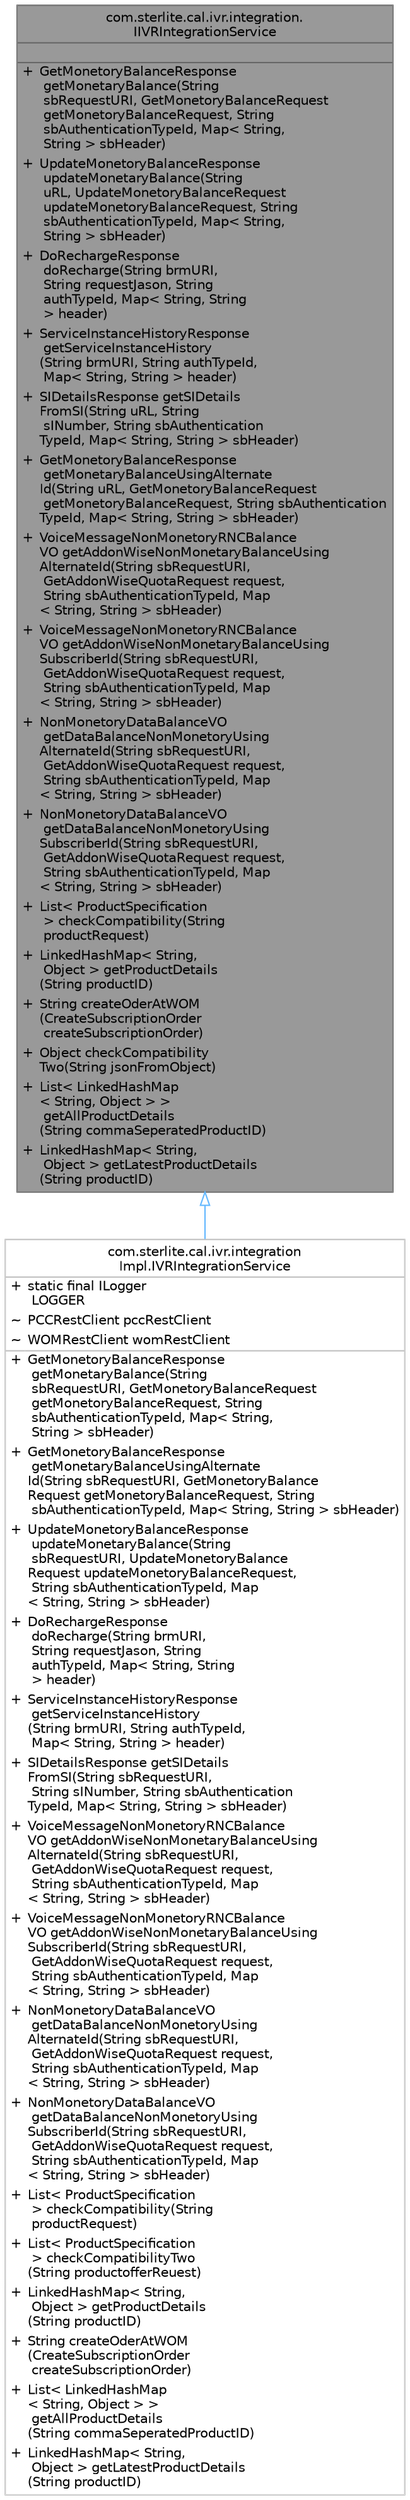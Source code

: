 digraph "com.sterlite.cal.ivr.integration.IIVRIntegrationService"
{
 // LATEX_PDF_SIZE
  bgcolor="transparent";
  edge [fontname=Helvetica,fontsize=10,labelfontname=Helvetica,labelfontsize=10];
  node [fontname=Helvetica,fontsize=10,shape=box,height=0.2,width=0.4];
  Node1 [id="Node000001",shape=plain,label=<<TABLE CELLBORDER="0" BORDER="1"><TR><TD COLSPAN="2" CELLPADDING="1" CELLSPACING="0">com.sterlite.cal.ivr.integration.<BR ALIGN="LEFT"/>IIVRIntegrationService</TD></TR>
<HR/>
<TR><TD COLSPAN="2" CELLPADDING="1" CELLSPACING="0">&nbsp;</TD></TR>
<HR/>
<TR><TD VALIGN="top" CELLPADDING="1" CELLSPACING="0">+</TD><TD VALIGN="top" ALIGN="LEFT" CELLPADDING="1" CELLSPACING="0">GetMonetoryBalanceResponse<BR ALIGN="LEFT"/> getMonetaryBalance(String<BR ALIGN="LEFT"/> sbRequestURI, GetMonetoryBalanceRequest<BR ALIGN="LEFT"/> getMonetoryBalanceRequest, String<BR ALIGN="LEFT"/> sbAuthenticationTypeId, Map&lt; String,<BR ALIGN="LEFT"/> String &gt; sbHeader)<BR ALIGN="LEFT"/></TD></TR>
<TR><TD VALIGN="top" CELLPADDING="1" CELLSPACING="0">+</TD><TD VALIGN="top" ALIGN="LEFT" CELLPADDING="1" CELLSPACING="0">UpdateMonetoryBalanceResponse<BR ALIGN="LEFT"/> updateMonetaryBalance(String<BR ALIGN="LEFT"/> uRL, UpdateMonetoryBalanceRequest<BR ALIGN="LEFT"/> updateMonetoryBalanceRequest, String<BR ALIGN="LEFT"/> sbAuthenticationTypeId, Map&lt; String,<BR ALIGN="LEFT"/> String &gt; sbHeader)<BR ALIGN="LEFT"/></TD></TR>
<TR><TD VALIGN="top" CELLPADDING="1" CELLSPACING="0">+</TD><TD VALIGN="top" ALIGN="LEFT" CELLPADDING="1" CELLSPACING="0">DoRechargeResponse<BR ALIGN="LEFT"/> doRecharge(String brmURI,<BR ALIGN="LEFT"/> String requestJason, String<BR ALIGN="LEFT"/> authTypeId, Map&lt; String, String<BR ALIGN="LEFT"/> &gt; header)<BR ALIGN="LEFT"/></TD></TR>
<TR><TD VALIGN="top" CELLPADDING="1" CELLSPACING="0">+</TD><TD VALIGN="top" ALIGN="LEFT" CELLPADDING="1" CELLSPACING="0">ServiceInstanceHistoryResponse<BR ALIGN="LEFT"/> getServiceInstanceHistory<BR ALIGN="LEFT"/>(String brmURI, String authTypeId,<BR ALIGN="LEFT"/> Map&lt; String, String &gt; header)<BR ALIGN="LEFT"/></TD></TR>
<TR><TD VALIGN="top" CELLPADDING="1" CELLSPACING="0">+</TD><TD VALIGN="top" ALIGN="LEFT" CELLPADDING="1" CELLSPACING="0">SIDetailsResponse getSIDetails<BR ALIGN="LEFT"/>FromSI(String uRL, String<BR ALIGN="LEFT"/> sINumber, String sbAuthentication<BR ALIGN="LEFT"/>TypeId, Map&lt; String, String &gt; sbHeader)<BR ALIGN="LEFT"/></TD></TR>
<TR><TD VALIGN="top" CELLPADDING="1" CELLSPACING="0">+</TD><TD VALIGN="top" ALIGN="LEFT" CELLPADDING="1" CELLSPACING="0">GetMonetoryBalanceResponse<BR ALIGN="LEFT"/> getMonetaryBalanceUsingAlternate<BR ALIGN="LEFT"/>Id(String uRL, GetMonetoryBalanceRequest<BR ALIGN="LEFT"/> getMonetoryBalanceRequest, String sbAuthentication<BR ALIGN="LEFT"/>TypeId, Map&lt; String, String &gt; sbHeader)<BR ALIGN="LEFT"/></TD></TR>
<TR><TD VALIGN="top" CELLPADDING="1" CELLSPACING="0">+</TD><TD VALIGN="top" ALIGN="LEFT" CELLPADDING="1" CELLSPACING="0">VoiceMessageNonMonetoryRNCBalance<BR ALIGN="LEFT"/>VO getAddonWiseNonMonetaryBalanceUsing<BR ALIGN="LEFT"/>AlternateId(String sbRequestURI,<BR ALIGN="LEFT"/> GetAddonWiseQuotaRequest request,<BR ALIGN="LEFT"/> String sbAuthenticationTypeId, Map<BR ALIGN="LEFT"/>&lt; String, String &gt; sbHeader)<BR ALIGN="LEFT"/></TD></TR>
<TR><TD VALIGN="top" CELLPADDING="1" CELLSPACING="0">+</TD><TD VALIGN="top" ALIGN="LEFT" CELLPADDING="1" CELLSPACING="0">VoiceMessageNonMonetoryRNCBalance<BR ALIGN="LEFT"/>VO getAddonWiseNonMonetaryBalanceUsing<BR ALIGN="LEFT"/>SubscriberId(String sbRequestURI,<BR ALIGN="LEFT"/> GetAddonWiseQuotaRequest request,<BR ALIGN="LEFT"/> String sbAuthenticationTypeId, Map<BR ALIGN="LEFT"/>&lt; String, String &gt; sbHeader)<BR ALIGN="LEFT"/></TD></TR>
<TR><TD VALIGN="top" CELLPADDING="1" CELLSPACING="0">+</TD><TD VALIGN="top" ALIGN="LEFT" CELLPADDING="1" CELLSPACING="0">NonMonetoryDataBalanceVO<BR ALIGN="LEFT"/> getDataBalanceNonMonetoryUsing<BR ALIGN="LEFT"/>AlternateId(String sbRequestURI,<BR ALIGN="LEFT"/> GetAddonWiseQuotaRequest request,<BR ALIGN="LEFT"/> String sbAuthenticationTypeId, Map<BR ALIGN="LEFT"/>&lt; String, String &gt; sbHeader)<BR ALIGN="LEFT"/></TD></TR>
<TR><TD VALIGN="top" CELLPADDING="1" CELLSPACING="0">+</TD><TD VALIGN="top" ALIGN="LEFT" CELLPADDING="1" CELLSPACING="0">NonMonetoryDataBalanceVO<BR ALIGN="LEFT"/> getDataBalanceNonMonetoryUsing<BR ALIGN="LEFT"/>SubscriberId(String sbRequestURI,<BR ALIGN="LEFT"/> GetAddonWiseQuotaRequest request,<BR ALIGN="LEFT"/> String sbAuthenticationTypeId, Map<BR ALIGN="LEFT"/>&lt; String, String &gt; sbHeader)<BR ALIGN="LEFT"/></TD></TR>
<TR><TD VALIGN="top" CELLPADDING="1" CELLSPACING="0">+</TD><TD VALIGN="top" ALIGN="LEFT" CELLPADDING="1" CELLSPACING="0">List&lt; ProductSpecification<BR ALIGN="LEFT"/> &gt; checkCompatibility(String<BR ALIGN="LEFT"/> productRequest)<BR ALIGN="LEFT"/></TD></TR>
<TR><TD VALIGN="top" CELLPADDING="1" CELLSPACING="0">+</TD><TD VALIGN="top" ALIGN="LEFT" CELLPADDING="1" CELLSPACING="0">LinkedHashMap&lt; String,<BR ALIGN="LEFT"/> Object &gt; getProductDetails<BR ALIGN="LEFT"/>(String productID)<BR ALIGN="LEFT"/></TD></TR>
<TR><TD VALIGN="top" CELLPADDING="1" CELLSPACING="0">+</TD><TD VALIGN="top" ALIGN="LEFT" CELLPADDING="1" CELLSPACING="0">String createOderAtWOM<BR ALIGN="LEFT"/>(CreateSubscriptionOrder<BR ALIGN="LEFT"/> createSubscriptionOrder)<BR ALIGN="LEFT"/></TD></TR>
<TR><TD VALIGN="top" CELLPADDING="1" CELLSPACING="0">+</TD><TD VALIGN="top" ALIGN="LEFT" CELLPADDING="1" CELLSPACING="0">Object checkCompatibility<BR ALIGN="LEFT"/>Two(String jsonFromObject)<BR ALIGN="LEFT"/></TD></TR>
<TR><TD VALIGN="top" CELLPADDING="1" CELLSPACING="0">+</TD><TD VALIGN="top" ALIGN="LEFT" CELLPADDING="1" CELLSPACING="0">List&lt; LinkedHashMap<BR ALIGN="LEFT"/>&lt; String, Object &gt; &gt;<BR ALIGN="LEFT"/> getAllProductDetails<BR ALIGN="LEFT"/>(String commaSeperatedProductID)<BR ALIGN="LEFT"/></TD></TR>
<TR><TD VALIGN="top" CELLPADDING="1" CELLSPACING="0">+</TD><TD VALIGN="top" ALIGN="LEFT" CELLPADDING="1" CELLSPACING="0">LinkedHashMap&lt; String,<BR ALIGN="LEFT"/> Object &gt; getLatestProductDetails<BR ALIGN="LEFT"/>(String productID)<BR ALIGN="LEFT"/></TD></TR>
</TABLE>>
,height=0.2,width=0.4,color="gray40", fillcolor="grey60", style="filled", fontcolor="black",tooltip=" "];
  Node1 -> Node2 [id="edge1_Node000001_Node000002",dir="back",color="steelblue1",style="solid",tooltip=" ",arrowtail="onormal"];
  Node2 [id="Node000002",shape=plain,label=<<TABLE CELLBORDER="0" BORDER="1"><TR><TD COLSPAN="2" CELLPADDING="1" CELLSPACING="0">com.sterlite.cal.ivr.integration<BR ALIGN="LEFT"/>Impl.IVRIntegrationService</TD></TR>
<HR/>
<TR><TD VALIGN="top" CELLPADDING="1" CELLSPACING="0">+</TD><TD VALIGN="top" ALIGN="LEFT" CELLPADDING="1" CELLSPACING="0">static final ILogger<BR ALIGN="LEFT"/> LOGGER<BR ALIGN="LEFT"/></TD></TR>
<TR><TD VALIGN="top" CELLPADDING="1" CELLSPACING="0">~</TD><TD VALIGN="top" ALIGN="LEFT" CELLPADDING="1" CELLSPACING="0">PCCRestClient pccRestClient<BR ALIGN="LEFT"/></TD></TR>
<TR><TD VALIGN="top" CELLPADDING="1" CELLSPACING="0">~</TD><TD VALIGN="top" ALIGN="LEFT" CELLPADDING="1" CELLSPACING="0">WOMRestClient womRestClient<BR ALIGN="LEFT"/></TD></TR>
<HR/>
<TR><TD VALIGN="top" CELLPADDING="1" CELLSPACING="0">+</TD><TD VALIGN="top" ALIGN="LEFT" CELLPADDING="1" CELLSPACING="0">GetMonetoryBalanceResponse<BR ALIGN="LEFT"/> getMonetaryBalance(String<BR ALIGN="LEFT"/> sbRequestURI, GetMonetoryBalanceRequest<BR ALIGN="LEFT"/> getMonetoryBalanceRequest, String<BR ALIGN="LEFT"/> sbAuthenticationTypeId, Map&lt; String,<BR ALIGN="LEFT"/> String &gt; sbHeader)<BR ALIGN="LEFT"/></TD></TR>
<TR><TD VALIGN="top" CELLPADDING="1" CELLSPACING="0">+</TD><TD VALIGN="top" ALIGN="LEFT" CELLPADDING="1" CELLSPACING="0">GetMonetoryBalanceResponse<BR ALIGN="LEFT"/> getMonetaryBalanceUsingAlternate<BR ALIGN="LEFT"/>Id(String sbRequestURI, GetMonetoryBalance<BR ALIGN="LEFT"/>Request getMonetoryBalanceRequest, String<BR ALIGN="LEFT"/> sbAuthenticationTypeId, Map&lt; String, String &gt; sbHeader)<BR ALIGN="LEFT"/></TD></TR>
<TR><TD VALIGN="top" CELLPADDING="1" CELLSPACING="0">+</TD><TD VALIGN="top" ALIGN="LEFT" CELLPADDING="1" CELLSPACING="0">UpdateMonetoryBalanceResponse<BR ALIGN="LEFT"/> updateMonetaryBalance(String<BR ALIGN="LEFT"/> sbRequestURI, UpdateMonetoryBalance<BR ALIGN="LEFT"/>Request updateMonetoryBalanceRequest,<BR ALIGN="LEFT"/> String sbAuthenticationTypeId, Map<BR ALIGN="LEFT"/>&lt; String, String &gt; sbHeader)<BR ALIGN="LEFT"/></TD></TR>
<TR><TD VALIGN="top" CELLPADDING="1" CELLSPACING="0">+</TD><TD VALIGN="top" ALIGN="LEFT" CELLPADDING="1" CELLSPACING="0">DoRechargeResponse<BR ALIGN="LEFT"/> doRecharge(String brmURI,<BR ALIGN="LEFT"/> String requestJason, String<BR ALIGN="LEFT"/> authTypeId, Map&lt; String, String<BR ALIGN="LEFT"/> &gt; header)<BR ALIGN="LEFT"/></TD></TR>
<TR><TD VALIGN="top" CELLPADDING="1" CELLSPACING="0">+</TD><TD VALIGN="top" ALIGN="LEFT" CELLPADDING="1" CELLSPACING="0">ServiceInstanceHistoryResponse<BR ALIGN="LEFT"/> getServiceInstanceHistory<BR ALIGN="LEFT"/>(String brmURI, String authTypeId,<BR ALIGN="LEFT"/> Map&lt; String, String &gt; header)<BR ALIGN="LEFT"/></TD></TR>
<TR><TD VALIGN="top" CELLPADDING="1" CELLSPACING="0">+</TD><TD VALIGN="top" ALIGN="LEFT" CELLPADDING="1" CELLSPACING="0">SIDetailsResponse getSIDetails<BR ALIGN="LEFT"/>FromSI(String sbRequestURI,<BR ALIGN="LEFT"/> String sINumber, String sbAuthentication<BR ALIGN="LEFT"/>TypeId, Map&lt; String, String &gt; sbHeader)<BR ALIGN="LEFT"/></TD></TR>
<TR><TD VALIGN="top" CELLPADDING="1" CELLSPACING="0">+</TD><TD VALIGN="top" ALIGN="LEFT" CELLPADDING="1" CELLSPACING="0">VoiceMessageNonMonetoryRNCBalance<BR ALIGN="LEFT"/>VO getAddonWiseNonMonetaryBalanceUsing<BR ALIGN="LEFT"/>AlternateId(String sbRequestURI,<BR ALIGN="LEFT"/> GetAddonWiseQuotaRequest request,<BR ALIGN="LEFT"/> String sbAuthenticationTypeId, Map<BR ALIGN="LEFT"/>&lt; String, String &gt; sbHeader)<BR ALIGN="LEFT"/></TD></TR>
<TR><TD VALIGN="top" CELLPADDING="1" CELLSPACING="0">+</TD><TD VALIGN="top" ALIGN="LEFT" CELLPADDING="1" CELLSPACING="0">VoiceMessageNonMonetoryRNCBalance<BR ALIGN="LEFT"/>VO getAddonWiseNonMonetaryBalanceUsing<BR ALIGN="LEFT"/>SubscriberId(String sbRequestURI,<BR ALIGN="LEFT"/> GetAddonWiseQuotaRequest request,<BR ALIGN="LEFT"/> String sbAuthenticationTypeId, Map<BR ALIGN="LEFT"/>&lt; String, String &gt; sbHeader)<BR ALIGN="LEFT"/></TD></TR>
<TR><TD VALIGN="top" CELLPADDING="1" CELLSPACING="0">+</TD><TD VALIGN="top" ALIGN="LEFT" CELLPADDING="1" CELLSPACING="0">NonMonetoryDataBalanceVO<BR ALIGN="LEFT"/> getDataBalanceNonMonetoryUsing<BR ALIGN="LEFT"/>AlternateId(String sbRequestURI,<BR ALIGN="LEFT"/> GetAddonWiseQuotaRequest request,<BR ALIGN="LEFT"/> String sbAuthenticationTypeId, Map<BR ALIGN="LEFT"/>&lt; String, String &gt; sbHeader)<BR ALIGN="LEFT"/></TD></TR>
<TR><TD VALIGN="top" CELLPADDING="1" CELLSPACING="0">+</TD><TD VALIGN="top" ALIGN="LEFT" CELLPADDING="1" CELLSPACING="0">NonMonetoryDataBalanceVO<BR ALIGN="LEFT"/> getDataBalanceNonMonetoryUsing<BR ALIGN="LEFT"/>SubscriberId(String sbRequestURI,<BR ALIGN="LEFT"/> GetAddonWiseQuotaRequest request,<BR ALIGN="LEFT"/> String sbAuthenticationTypeId, Map<BR ALIGN="LEFT"/>&lt; String, String &gt; sbHeader)<BR ALIGN="LEFT"/></TD></TR>
<TR><TD VALIGN="top" CELLPADDING="1" CELLSPACING="0">+</TD><TD VALIGN="top" ALIGN="LEFT" CELLPADDING="1" CELLSPACING="0">List&lt; ProductSpecification<BR ALIGN="LEFT"/> &gt; checkCompatibility(String<BR ALIGN="LEFT"/> productRequest)<BR ALIGN="LEFT"/></TD></TR>
<TR><TD VALIGN="top" CELLPADDING="1" CELLSPACING="0">+</TD><TD VALIGN="top" ALIGN="LEFT" CELLPADDING="1" CELLSPACING="0">List&lt; ProductSpecification<BR ALIGN="LEFT"/> &gt; checkCompatibilityTwo<BR ALIGN="LEFT"/>(String productofferReuest)<BR ALIGN="LEFT"/></TD></TR>
<TR><TD VALIGN="top" CELLPADDING="1" CELLSPACING="0">+</TD><TD VALIGN="top" ALIGN="LEFT" CELLPADDING="1" CELLSPACING="0">LinkedHashMap&lt; String,<BR ALIGN="LEFT"/> Object &gt; getProductDetails<BR ALIGN="LEFT"/>(String productID)<BR ALIGN="LEFT"/></TD></TR>
<TR><TD VALIGN="top" CELLPADDING="1" CELLSPACING="0">+</TD><TD VALIGN="top" ALIGN="LEFT" CELLPADDING="1" CELLSPACING="0">String createOderAtWOM<BR ALIGN="LEFT"/>(CreateSubscriptionOrder<BR ALIGN="LEFT"/> createSubscriptionOrder)<BR ALIGN="LEFT"/></TD></TR>
<TR><TD VALIGN="top" CELLPADDING="1" CELLSPACING="0">+</TD><TD VALIGN="top" ALIGN="LEFT" CELLPADDING="1" CELLSPACING="0">List&lt; LinkedHashMap<BR ALIGN="LEFT"/>&lt; String, Object &gt; &gt;<BR ALIGN="LEFT"/> getAllProductDetails<BR ALIGN="LEFT"/>(String commaSeperatedProductID)<BR ALIGN="LEFT"/></TD></TR>
<TR><TD VALIGN="top" CELLPADDING="1" CELLSPACING="0">+</TD><TD VALIGN="top" ALIGN="LEFT" CELLPADDING="1" CELLSPACING="0">LinkedHashMap&lt; String,<BR ALIGN="LEFT"/> Object &gt; getLatestProductDetails<BR ALIGN="LEFT"/>(String productID)<BR ALIGN="LEFT"/></TD></TR>
</TABLE>>
,height=0.2,width=0.4,color="grey75", fillcolor="white", style="filled",URL="$classcom_1_1sterlite_1_1cal_1_1ivr_1_1integration_impl_1_1_i_v_r_integration_service.html",tooltip=" "];
}
